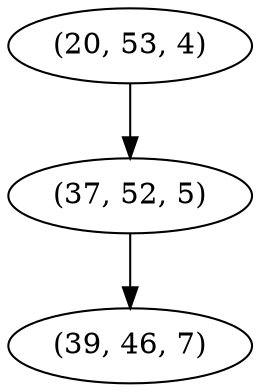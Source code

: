digraph tree {
    "(20, 53, 4)";
    "(37, 52, 5)";
    "(39, 46, 7)";
    "(20, 53, 4)" -> "(37, 52, 5)";
    "(37, 52, 5)" -> "(39, 46, 7)";
}
